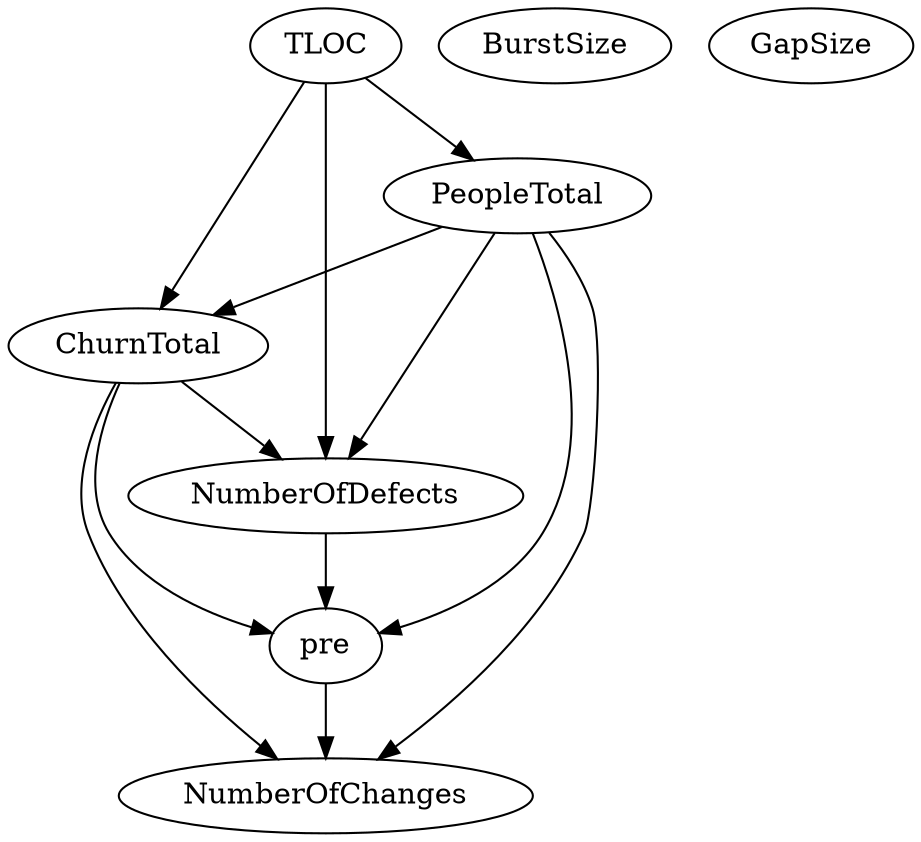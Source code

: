 digraph {
   PeopleTotal;
   NumberOfChanges;
   ChurnTotal;
   TLOC;
   pre;
   NumberOfDefects;
   BurstSize;
   GapSize;
   PeopleTotal -> NumberOfChanges;
   PeopleTotal -> ChurnTotal;
   PeopleTotal -> pre;
   PeopleTotal -> NumberOfDefects;
   ChurnTotal -> NumberOfChanges;
   ChurnTotal -> pre;
   ChurnTotal -> NumberOfDefects;
   TLOC -> PeopleTotal;
   TLOC -> ChurnTotal;
   TLOC -> NumberOfDefects;
   pre -> NumberOfChanges;
   NumberOfDefects -> pre;
}
